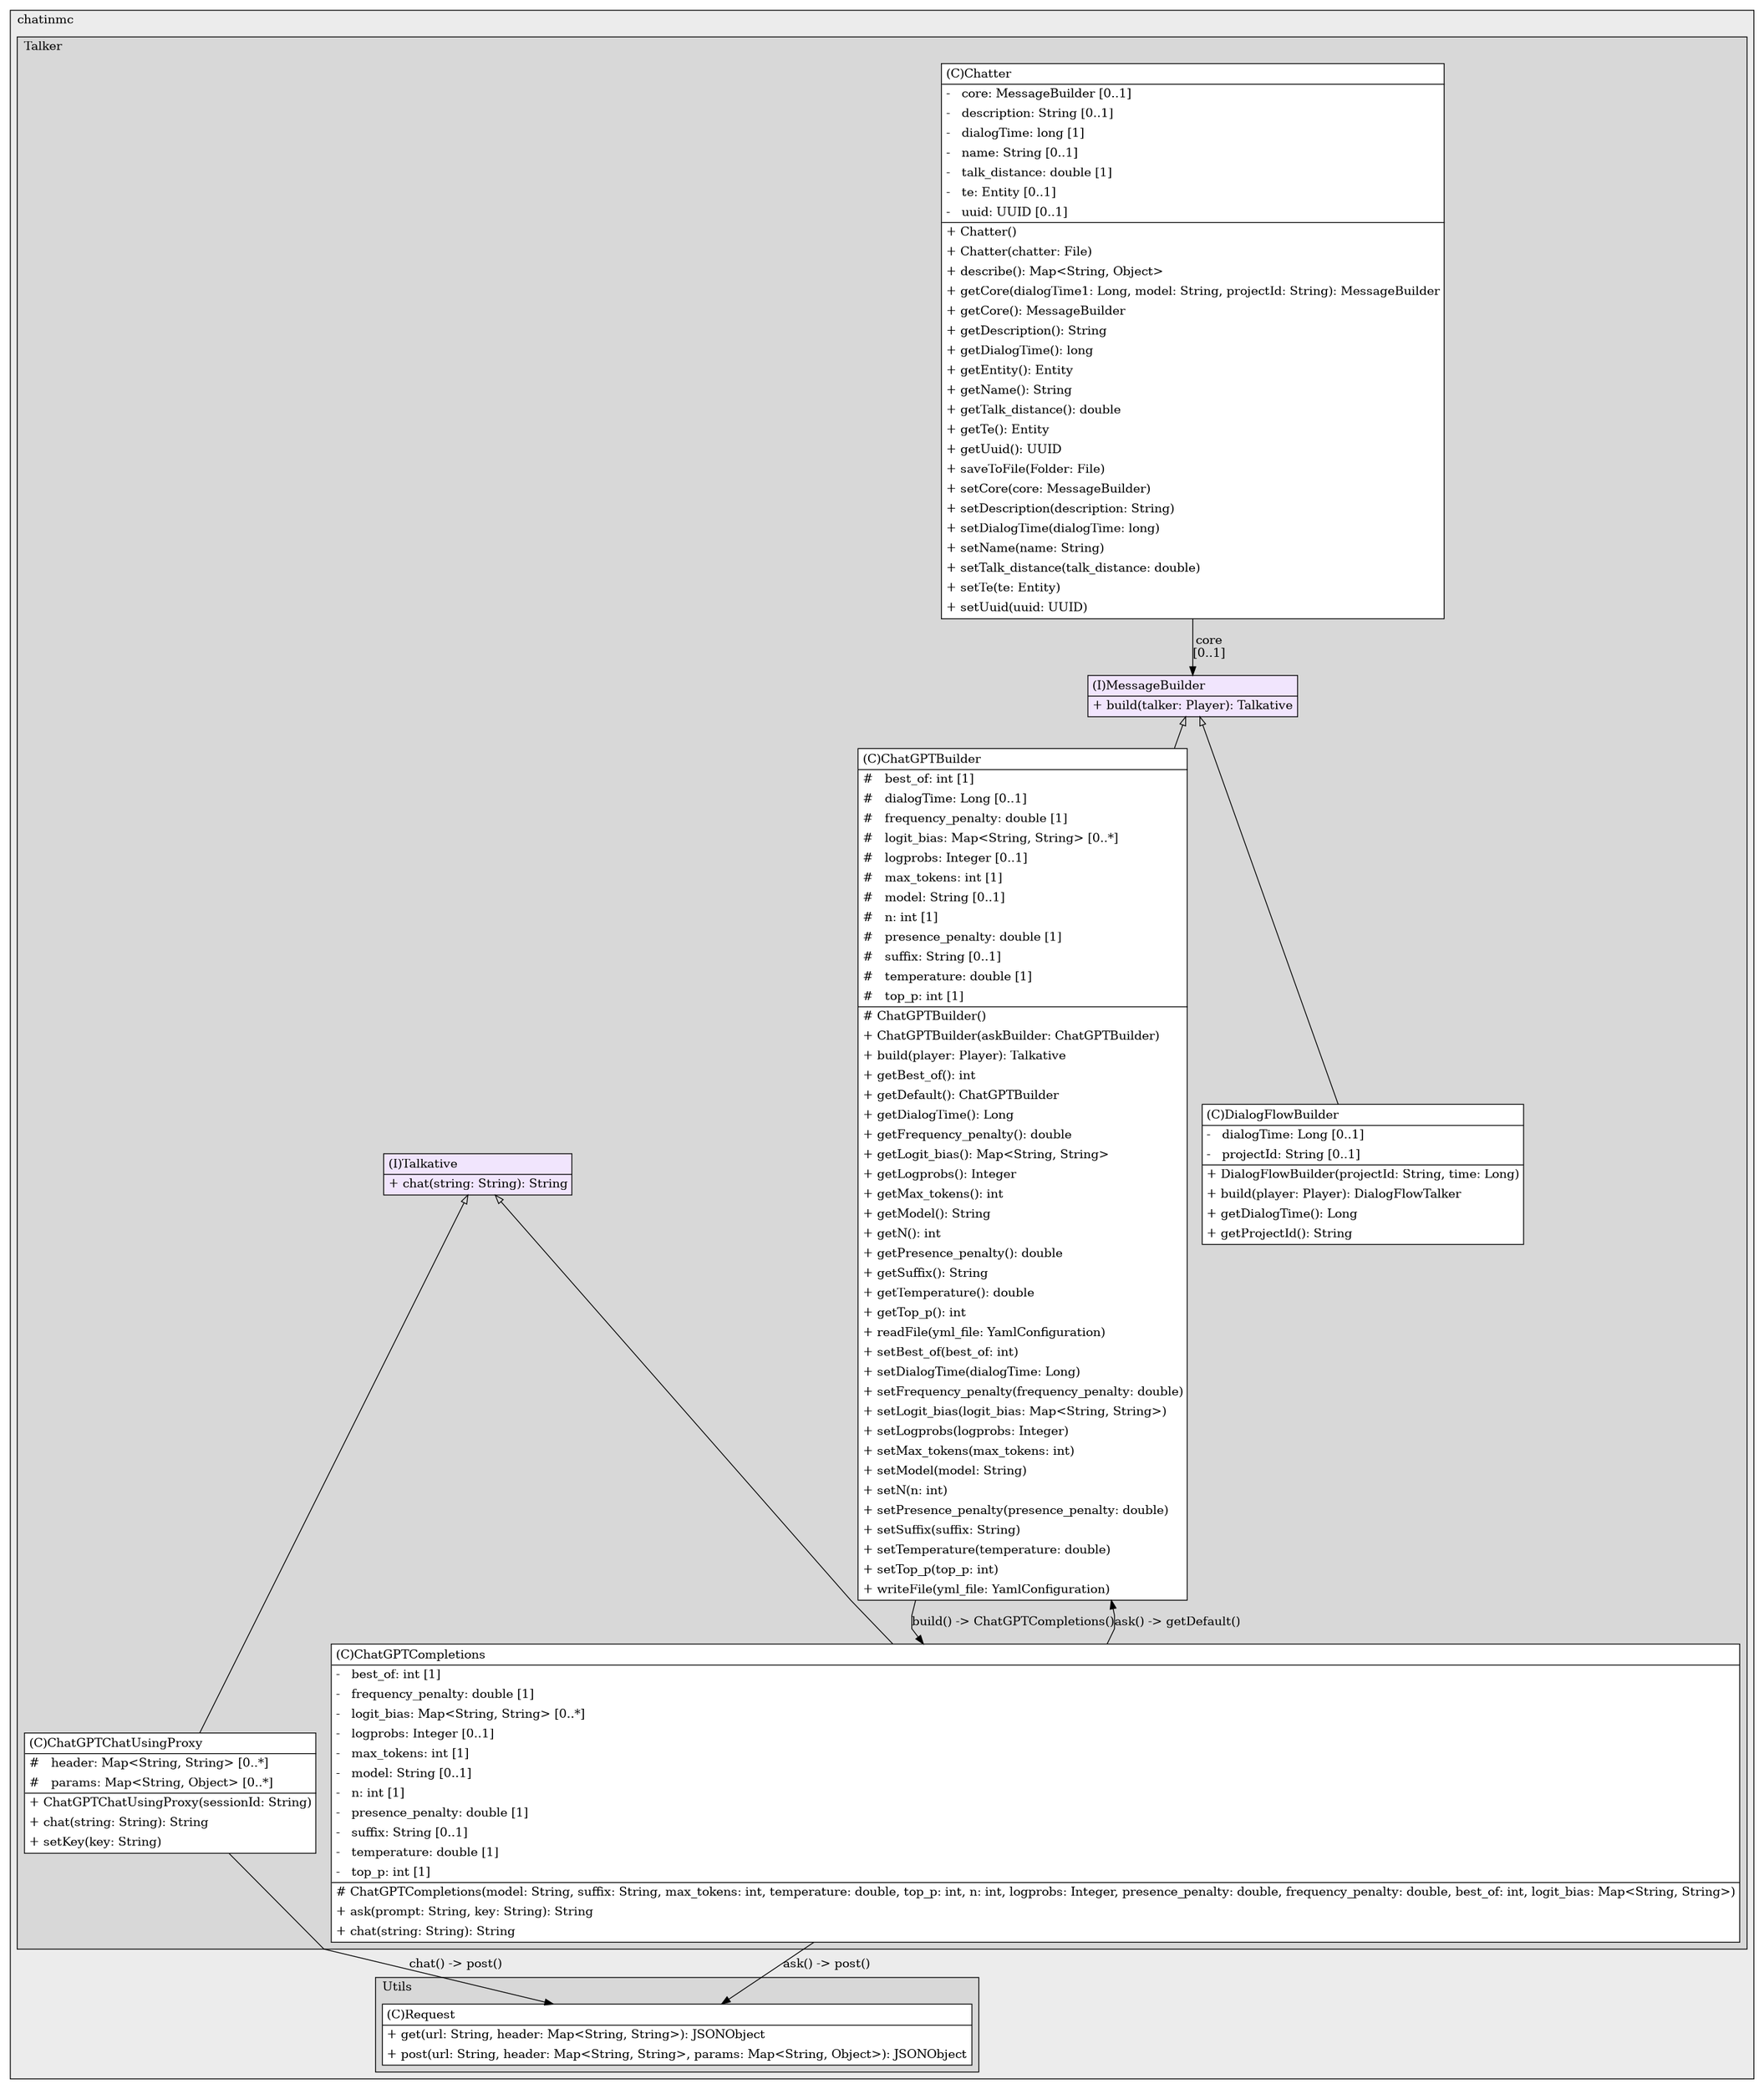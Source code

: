 @startuml

/' diagram meta data start
config=StructureConfiguration;
{
  "projectClassification": {
    "searchMode": "OpenProject", // OpenProject, AllProjects
    "includedProjects": "",
    "pathEndKeywords": "*.impl",
    "isClientPath": "",
    "isClientName": "",
    "isTestPath": "",
    "isTestName": "",
    "isMappingPath": "",
    "isMappingName": "",
    "isDataAccessPath": "",
    "isDataAccessName": "",
    "isDataStructurePath": "",
    "isDataStructureName": "",
    "isInterfaceStructuresPath": "",
    "isInterfaceStructuresName": "",
    "isEntryPointPath": "",
    "isEntryPointName": "",
    "treatFinalFieldsAsMandatory": false
  },
  "graphRestriction": {
    "classPackageExcludeFilter": "",
    "classPackageIncludeFilter": "",
    "classNameExcludeFilter": "",
    "classNameIncludeFilter": "",
    "methodNameExcludeFilter": "",
    "methodNameIncludeFilter": "",
    "removeByInheritance": "", // inheritance/annotation based filtering is done in a second step
    "removeByAnnotation": "",
    "removeByClassPackage": "", // cleanup the graph after inheritance/annotation based filtering is done
    "removeByClassName": "",
    "cutMappings": false,
    "cutEnum": false,
    "cutTests": true,
    "cutClient": true,
    "cutDataAccess": false,
    "cutInterfaceStructures": false,
    "cutDataStructures": false,
    "cutGetterAndSetter": false,
    "cutConstructors": false
  },
  "graphTraversal": {
    "forwardDepth": 3,
    "backwardDepth": 3,
    "classPackageExcludeFilter": "",
    "classPackageIncludeFilter": "",
    "classNameExcludeFilter": "",
    "classNameIncludeFilter": "",
    "methodNameExcludeFilter": "",
    "methodNameIncludeFilter": "",
    "hideMappings": false,
    "hideDataStructures": false,
    "hidePrivateMethods": true,
    "hideInterfaceCalls": false, // indirection: implementation -> interface (is hidden) -> implementation
    "onlyShowApplicationEntryPoints": false, // root node is included
    "useMethodCallsForStructureDiagram": "ForwardOnly" // ForwardOnly, BothDirections, No
  },
  "details": {
    "aggregation": "GroupByClass", // ByClass, GroupByClass, None
    "showClassGenericTypes": true,
    "showMethods": true,
    "showMethodParameterNames": true,
    "showMethodParameterTypes": true,
    "showMethodReturnType": true,
    "showPackageLevels": 2,
    "showDetailedClassStructure": true
  },
  "rootClass": "ltseed.chatinmc.Talker.MessageBuilder",
  "extensionCallbackMethod": "" // qualified.class.name#methodName - signature: public static String method(String)
}
diagram meta data end '/



digraph g {
    rankdir="TB"
    splines=polyline
    

'nodes 
subgraph cluster_1438026963 { 
   	label=chatinmc
	labeljust=l
	fillcolor="#ececec"
	style=filled
   
   subgraph cluster_1966903370 { 
   	label=Utils
	labeljust=l
	fillcolor="#d8d8d8"
	style=filled
   
   Request685466037[
	label=<<TABLE BORDER="1" CELLBORDER="0" CELLPADDING="4" CELLSPACING="0">
<TR><TD ALIGN="LEFT" >(C)Request</TD></TR>
<HR/>
<TR><TD ALIGN="LEFT" >+ get(url: String, header: Map&lt;String, String&gt;): JSONObject</TD></TR>
<TR><TD ALIGN="LEFT" >+ post(url: String, header: Map&lt;String, String&gt;, params: Map&lt;String, Object&gt;): JSONObject</TD></TR>
</TABLE>>
	style=filled
	margin=0
	shape=plaintext
	fillcolor="#FFFFFF"
];
} 

subgraph cluster_890550284 { 
   	label=Talker
	labeljust=l
	fillcolor="#d8d8d8"
	style=filled
   
   ChatGPTBuilder1485060316[
	label=<<TABLE BORDER="1" CELLBORDER="0" CELLPADDING="4" CELLSPACING="0">
<TR><TD ALIGN="LEFT" >(C)ChatGPTBuilder</TD></TR>
<HR/>
<TR><TD ALIGN="LEFT" >#   best_of: int [1]</TD></TR>
<TR><TD ALIGN="LEFT" >#   dialogTime: Long [0..1]</TD></TR>
<TR><TD ALIGN="LEFT" >#   frequency_penalty: double [1]</TD></TR>
<TR><TD ALIGN="LEFT" >#   logit_bias: Map&lt;String, String&gt; [0..*]</TD></TR>
<TR><TD ALIGN="LEFT" >#   logprobs: Integer [0..1]</TD></TR>
<TR><TD ALIGN="LEFT" >#   max_tokens: int [1]</TD></TR>
<TR><TD ALIGN="LEFT" >#   model: String [0..1]</TD></TR>
<TR><TD ALIGN="LEFT" >#   n: int [1]</TD></TR>
<TR><TD ALIGN="LEFT" >#   presence_penalty: double [1]</TD></TR>
<TR><TD ALIGN="LEFT" >#   suffix: String [0..1]</TD></TR>
<TR><TD ALIGN="LEFT" >#   temperature: double [1]</TD></TR>
<TR><TD ALIGN="LEFT" >#   top_p: int [1]</TD></TR>
<HR/>
<TR><TD ALIGN="LEFT" ># ChatGPTBuilder()</TD></TR>
<TR><TD ALIGN="LEFT" >+ ChatGPTBuilder(askBuilder: ChatGPTBuilder)</TD></TR>
<TR><TD ALIGN="LEFT" >+ build(player: Player): Talkative</TD></TR>
<TR><TD ALIGN="LEFT" >+ getBest_of(): int</TD></TR>
<TR><TD ALIGN="LEFT" >+ getDefault(): ChatGPTBuilder</TD></TR>
<TR><TD ALIGN="LEFT" >+ getDialogTime(): Long</TD></TR>
<TR><TD ALIGN="LEFT" >+ getFrequency_penalty(): double</TD></TR>
<TR><TD ALIGN="LEFT" >+ getLogit_bias(): Map&lt;String, String&gt;</TD></TR>
<TR><TD ALIGN="LEFT" >+ getLogprobs(): Integer</TD></TR>
<TR><TD ALIGN="LEFT" >+ getMax_tokens(): int</TD></TR>
<TR><TD ALIGN="LEFT" >+ getModel(): String</TD></TR>
<TR><TD ALIGN="LEFT" >+ getN(): int</TD></TR>
<TR><TD ALIGN="LEFT" >+ getPresence_penalty(): double</TD></TR>
<TR><TD ALIGN="LEFT" >+ getSuffix(): String</TD></TR>
<TR><TD ALIGN="LEFT" >+ getTemperature(): double</TD></TR>
<TR><TD ALIGN="LEFT" >+ getTop_p(): int</TD></TR>
<TR><TD ALIGN="LEFT" >+ readFile(yml_file: YamlConfiguration)</TD></TR>
<TR><TD ALIGN="LEFT" >+ setBest_of(best_of: int)</TD></TR>
<TR><TD ALIGN="LEFT" >+ setDialogTime(dialogTime: Long)</TD></TR>
<TR><TD ALIGN="LEFT" >+ setFrequency_penalty(frequency_penalty: double)</TD></TR>
<TR><TD ALIGN="LEFT" >+ setLogit_bias(logit_bias: Map&lt;String, String&gt;)</TD></TR>
<TR><TD ALIGN="LEFT" >+ setLogprobs(logprobs: Integer)</TD></TR>
<TR><TD ALIGN="LEFT" >+ setMax_tokens(max_tokens: int)</TD></TR>
<TR><TD ALIGN="LEFT" >+ setModel(model: String)</TD></TR>
<TR><TD ALIGN="LEFT" >+ setN(n: int)</TD></TR>
<TR><TD ALIGN="LEFT" >+ setPresence_penalty(presence_penalty: double)</TD></TR>
<TR><TD ALIGN="LEFT" >+ setSuffix(suffix: String)</TD></TR>
<TR><TD ALIGN="LEFT" >+ setTemperature(temperature: double)</TD></TR>
<TR><TD ALIGN="LEFT" >+ setTop_p(top_p: int)</TD></TR>
<TR><TD ALIGN="LEFT" >+ writeFile(yml_file: YamlConfiguration)</TD></TR>
</TABLE>>
	style=filled
	margin=0
	shape=plaintext
	fillcolor="#FFFFFF"
];

ChatGPTChatUsingProxy1485060316[
	label=<<TABLE BORDER="1" CELLBORDER="0" CELLPADDING="4" CELLSPACING="0">
<TR><TD ALIGN="LEFT" >(C)ChatGPTChatUsingProxy</TD></TR>
<HR/>
<TR><TD ALIGN="LEFT" >#   header: Map&lt;String, String&gt; [0..*]</TD></TR>
<TR><TD ALIGN="LEFT" >#   params: Map&lt;String, Object&gt; [0..*]</TD></TR>
<HR/>
<TR><TD ALIGN="LEFT" >+ ChatGPTChatUsingProxy(sessionId: String)</TD></TR>
<TR><TD ALIGN="LEFT" >+ chat(string: String): String</TD></TR>
<TR><TD ALIGN="LEFT" >+ setKey(key: String)</TD></TR>
</TABLE>>
	style=filled
	margin=0
	shape=plaintext
	fillcolor="#FFFFFF"
];

ChatGPTCompletions1485060316[
	label=<<TABLE BORDER="1" CELLBORDER="0" CELLPADDING="4" CELLSPACING="0">
<TR><TD ALIGN="LEFT" >(C)ChatGPTCompletions</TD></TR>
<HR/>
<TR><TD ALIGN="LEFT" >-   best_of: int [1]</TD></TR>
<TR><TD ALIGN="LEFT" >-   frequency_penalty: double [1]</TD></TR>
<TR><TD ALIGN="LEFT" >-   logit_bias: Map&lt;String, String&gt; [0..*]</TD></TR>
<TR><TD ALIGN="LEFT" >-   logprobs: Integer [0..1]</TD></TR>
<TR><TD ALIGN="LEFT" >-   max_tokens: int [1]</TD></TR>
<TR><TD ALIGN="LEFT" >-   model: String [0..1]</TD></TR>
<TR><TD ALIGN="LEFT" >-   n: int [1]</TD></TR>
<TR><TD ALIGN="LEFT" >-   presence_penalty: double [1]</TD></TR>
<TR><TD ALIGN="LEFT" >-   suffix: String [0..1]</TD></TR>
<TR><TD ALIGN="LEFT" >-   temperature: double [1]</TD></TR>
<TR><TD ALIGN="LEFT" >-   top_p: int [1]</TD></TR>
<HR/>
<TR><TD ALIGN="LEFT" ># ChatGPTCompletions(model: String, suffix: String, max_tokens: int, temperature: double, top_p: int, n: int, logprobs: Integer, presence_penalty: double, frequency_penalty: double, best_of: int, logit_bias: Map&lt;String, String&gt;)</TD></TR>
<TR><TD ALIGN="LEFT" >+ ask(prompt: String, key: String): String</TD></TR>
<TR><TD ALIGN="LEFT" >+ chat(string: String): String</TD></TR>
</TABLE>>
	style=filled
	margin=0
	shape=plaintext
	fillcolor="#FFFFFF"
];

Chatter179301375[
	label=<<TABLE BORDER="1" CELLBORDER="0" CELLPADDING="4" CELLSPACING="0">
<TR><TD ALIGN="LEFT" >(C)Chatter</TD></TR>
<HR/>
<TR><TD ALIGN="LEFT" >-   core: MessageBuilder [0..1]</TD></TR>
<TR><TD ALIGN="LEFT" >-   description: String [0..1]</TD></TR>
<TR><TD ALIGN="LEFT" >-   dialogTime: long [1]</TD></TR>
<TR><TD ALIGN="LEFT" >-   name: String [0..1]</TD></TR>
<TR><TD ALIGN="LEFT" >-   talk_distance: double [1]</TD></TR>
<TR><TD ALIGN="LEFT" >-   te: Entity [0..1]</TD></TR>
<TR><TD ALIGN="LEFT" >-   uuid: UUID [0..1]</TD></TR>
<HR/>
<TR><TD ALIGN="LEFT" >+ Chatter()</TD></TR>
<TR><TD ALIGN="LEFT" >+ Chatter(chatter: File)</TD></TR>
<TR><TD ALIGN="LEFT" >+ describe(): Map&lt;String, Object&gt;</TD></TR>
<TR><TD ALIGN="LEFT" >+ getCore(dialogTime1: Long, model: String, projectId: String): MessageBuilder</TD></TR>
<TR><TD ALIGN="LEFT" >+ getCore(): MessageBuilder</TD></TR>
<TR><TD ALIGN="LEFT" >+ getDescription(): String</TD></TR>
<TR><TD ALIGN="LEFT" >+ getDialogTime(): long</TD></TR>
<TR><TD ALIGN="LEFT" >+ getEntity(): Entity</TD></TR>
<TR><TD ALIGN="LEFT" >+ getName(): String</TD></TR>
<TR><TD ALIGN="LEFT" >+ getTalk_distance(): double</TD></TR>
<TR><TD ALIGN="LEFT" >+ getTe(): Entity</TD></TR>
<TR><TD ALIGN="LEFT" >+ getUuid(): UUID</TD></TR>
<TR><TD ALIGN="LEFT" >+ saveToFile(Folder: File)</TD></TR>
<TR><TD ALIGN="LEFT" >+ setCore(core: MessageBuilder)</TD></TR>
<TR><TD ALIGN="LEFT" >+ setDescription(description: String)</TD></TR>
<TR><TD ALIGN="LEFT" >+ setDialogTime(dialogTime: long)</TD></TR>
<TR><TD ALIGN="LEFT" >+ setName(name: String)</TD></TR>
<TR><TD ALIGN="LEFT" >+ setTalk_distance(talk_distance: double)</TD></TR>
<TR><TD ALIGN="LEFT" >+ setTe(te: Entity)</TD></TR>
<TR><TD ALIGN="LEFT" >+ setUuid(uuid: UUID)</TD></TR>
</TABLE>>
	style=filled
	margin=0
	shape=plaintext
	fillcolor="#FFFFFF"
];

DialogFlowBuilder1678276613[
	label=<<TABLE BORDER="1" CELLBORDER="0" CELLPADDING="4" CELLSPACING="0">
<TR><TD ALIGN="LEFT" >(C)DialogFlowBuilder</TD></TR>
<HR/>
<TR><TD ALIGN="LEFT" >-   dialogTime: Long [0..1]</TD></TR>
<TR><TD ALIGN="LEFT" >-   projectId: String [0..1]</TD></TR>
<HR/>
<TR><TD ALIGN="LEFT" >+ DialogFlowBuilder(projectId: String, time: Long)</TD></TR>
<TR><TD ALIGN="LEFT" >+ build(player: Player): DialogFlowTalker</TD></TR>
<TR><TD ALIGN="LEFT" >+ getDialogTime(): Long</TD></TR>
<TR><TD ALIGN="LEFT" >+ getProjectId(): String</TD></TR>
</TABLE>>
	style=filled
	margin=0
	shape=plaintext
	fillcolor="#FFFFFF"
];

MessageBuilder179301375[
	label=<<TABLE BORDER="1" CELLBORDER="0" CELLPADDING="4" CELLSPACING="0">
<TR><TD ALIGN="LEFT" >(I)MessageBuilder</TD></TR>
<HR/>
<TR><TD ALIGN="LEFT" >+ build(talker: Player): Talkative</TD></TR>
</TABLE>>
	style=filled
	margin=0
	shape=plaintext
	fillcolor="#F1E5FD"
];

Talkative179301375[
	label=<<TABLE BORDER="1" CELLBORDER="0" CELLPADDING="4" CELLSPACING="0">
<TR><TD ALIGN="LEFT" >(I)Talkative</TD></TR>
<HR/>
<TR><TD ALIGN="LEFT" >+ chat(string: String): String</TD></TR>
</TABLE>>
	style=filled
	margin=0
	shape=plaintext
	fillcolor="#F1E5FD"
];
} 
} 

'edges    
ChatGPTBuilder1485060316 -> ChatGPTCompletions1485060316[label="build() -> ChatGPTCompletions()"];
ChatGPTChatUsingProxy1485060316 -> Request685466037[label="chat() -> post()"];
ChatGPTCompletions1485060316 -> ChatGPTBuilder1485060316[label="ask() -> getDefault()"];
ChatGPTCompletions1485060316 -> Request685466037[label="ask() -> post()"];
Chatter179301375 -> MessageBuilder179301375[label="core
[0..1]"];
MessageBuilder179301375 -> ChatGPTBuilder1485060316[arrowhead=none, arrowtail=empty, dir=both];
MessageBuilder179301375 -> DialogFlowBuilder1678276613[arrowhead=none, arrowtail=empty, dir=both];
Talkative179301375 -> ChatGPTChatUsingProxy1485060316[arrowhead=none, arrowtail=empty, dir=both];
Talkative179301375 -> ChatGPTCompletions1485060316[arrowhead=none, arrowtail=empty, dir=both];
    
}
@enduml